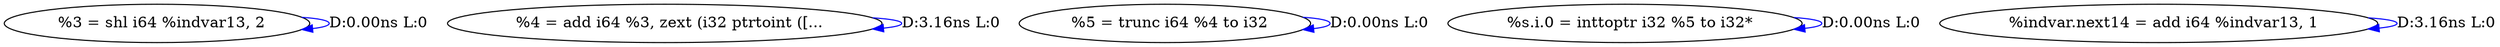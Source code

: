 digraph {
Node0x3800320[label="  %3 = shl i64 %indvar13, 2"];
Node0x3800320 -> Node0x3800320[label="D:0.00ns L:0",color=blue];
Node0x3800400[label="  %4 = add i64 %3, zext (i32 ptrtoint ([..."];
Node0x3800400 -> Node0x3800400[label="D:3.16ns L:0",color=blue];
Node0x37ed770[label="  %5 = trunc i64 %4 to i32"];
Node0x37ed770 -> Node0x37ed770[label="D:0.00ns L:0",color=blue];
Node0x37ed850[label="  %s.i.0 = inttoptr i32 %5 to i32*"];
Node0x37ed850 -> Node0x37ed850[label="D:0.00ns L:0",color=blue];
Node0x37eea20[label="  %indvar.next14 = add i64 %indvar13, 1"];
Node0x37eea20 -> Node0x37eea20[label="D:3.16ns L:0",color=blue];
}
